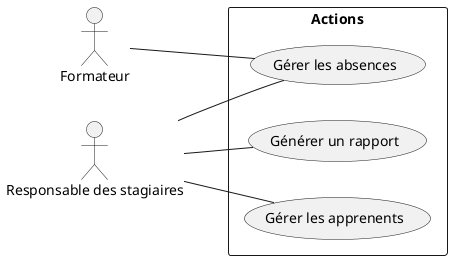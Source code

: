 @startuml
left to right direction

actor "Formateur" as U
actor "Responsable des stagiaires" as A

rectangle "Actions" {
    usecase UC1 as "Gérer les absences"
    usecase UC2 as "Générer un rapport"
    usecase UC3 as "Gérer les apprenents"
}

U -- UC1
A -- UC2
A -- UC1
A -- UC3


@enduml
